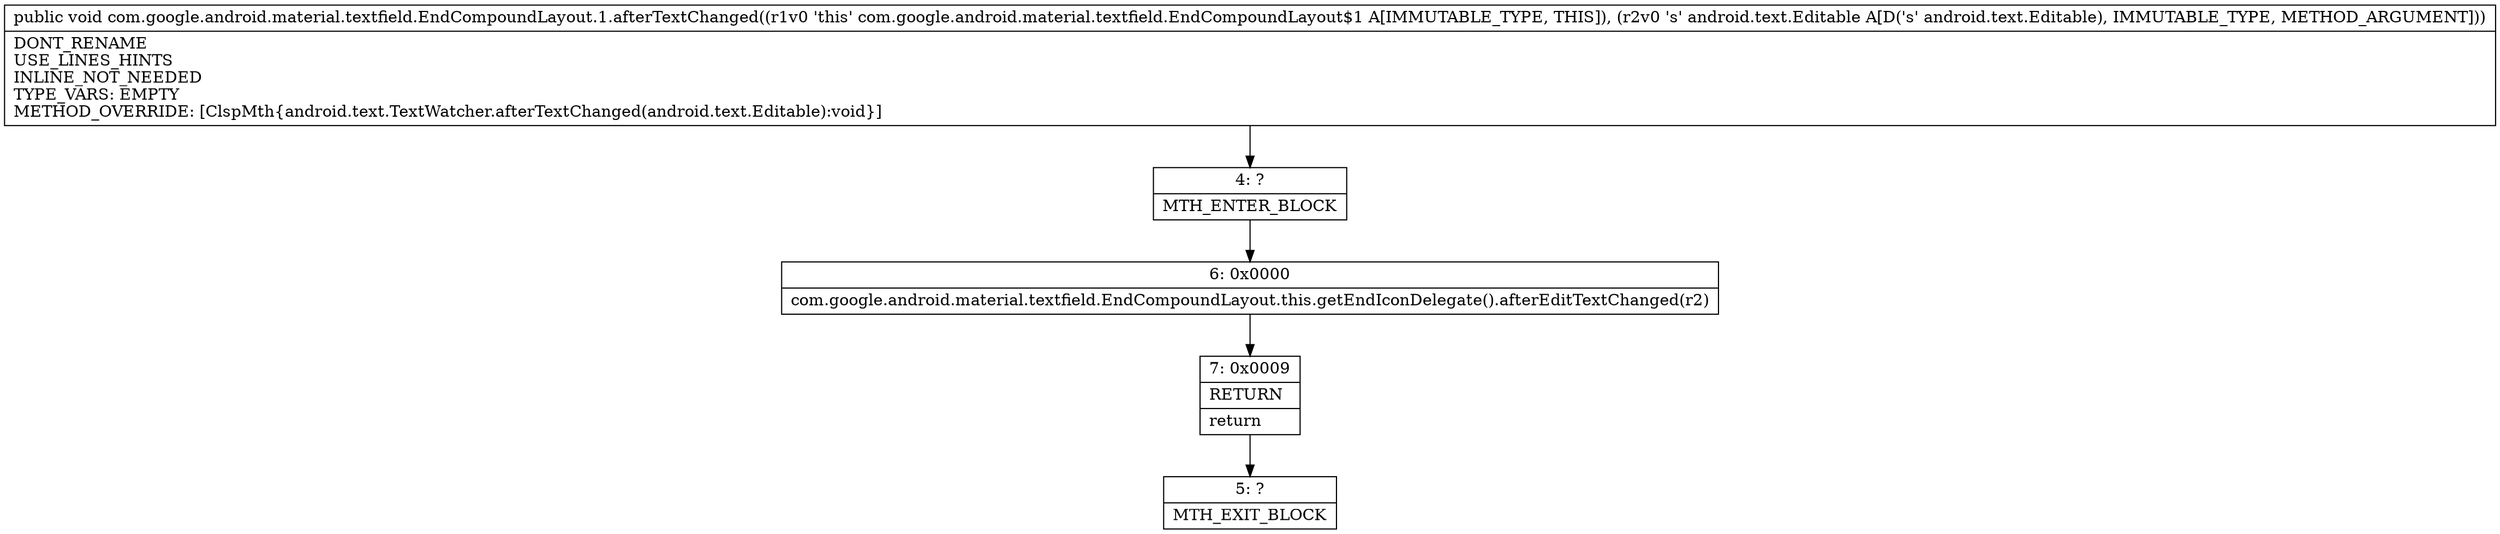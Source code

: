 digraph "CFG forcom.google.android.material.textfield.EndCompoundLayout.1.afterTextChanged(Landroid\/text\/Editable;)V" {
Node_4 [shape=record,label="{4\:\ ?|MTH_ENTER_BLOCK\l}"];
Node_6 [shape=record,label="{6\:\ 0x0000|com.google.android.material.textfield.EndCompoundLayout.this.getEndIconDelegate().afterEditTextChanged(r2)\l}"];
Node_7 [shape=record,label="{7\:\ 0x0009|RETURN\l|return\l}"];
Node_5 [shape=record,label="{5\:\ ?|MTH_EXIT_BLOCK\l}"];
MethodNode[shape=record,label="{public void com.google.android.material.textfield.EndCompoundLayout.1.afterTextChanged((r1v0 'this' com.google.android.material.textfield.EndCompoundLayout$1 A[IMMUTABLE_TYPE, THIS]), (r2v0 's' android.text.Editable A[D('s' android.text.Editable), IMMUTABLE_TYPE, METHOD_ARGUMENT]))  | DONT_RENAME\lUSE_LINES_HINTS\lINLINE_NOT_NEEDED\lTYPE_VARS: EMPTY\lMETHOD_OVERRIDE: [ClspMth\{android.text.TextWatcher.afterTextChanged(android.text.Editable):void\}]\l}"];
MethodNode -> Node_4;Node_4 -> Node_6;
Node_6 -> Node_7;
Node_7 -> Node_5;
}

